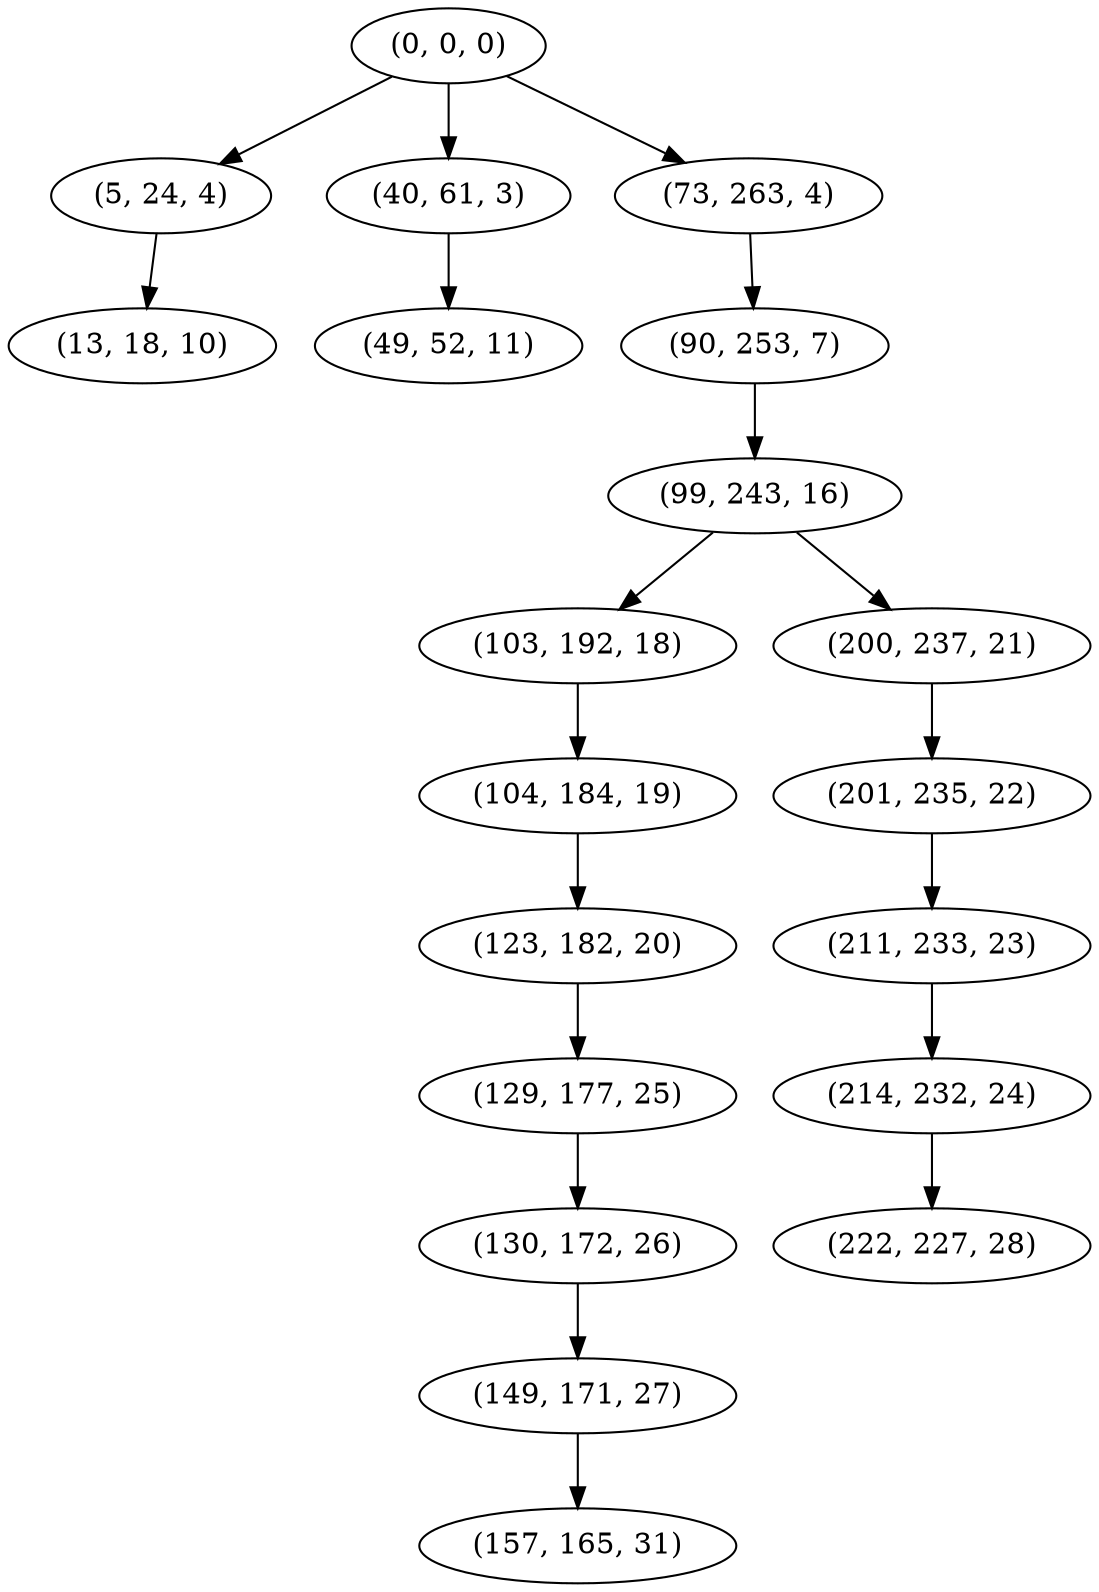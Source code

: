 digraph tree {
    "(0, 0, 0)";
    "(5, 24, 4)";
    "(13, 18, 10)";
    "(40, 61, 3)";
    "(49, 52, 11)";
    "(73, 263, 4)";
    "(90, 253, 7)";
    "(99, 243, 16)";
    "(103, 192, 18)";
    "(104, 184, 19)";
    "(123, 182, 20)";
    "(129, 177, 25)";
    "(130, 172, 26)";
    "(149, 171, 27)";
    "(157, 165, 31)";
    "(200, 237, 21)";
    "(201, 235, 22)";
    "(211, 233, 23)";
    "(214, 232, 24)";
    "(222, 227, 28)";
    "(0, 0, 0)" -> "(5, 24, 4)";
    "(0, 0, 0)" -> "(40, 61, 3)";
    "(0, 0, 0)" -> "(73, 263, 4)";
    "(5, 24, 4)" -> "(13, 18, 10)";
    "(40, 61, 3)" -> "(49, 52, 11)";
    "(73, 263, 4)" -> "(90, 253, 7)";
    "(90, 253, 7)" -> "(99, 243, 16)";
    "(99, 243, 16)" -> "(103, 192, 18)";
    "(99, 243, 16)" -> "(200, 237, 21)";
    "(103, 192, 18)" -> "(104, 184, 19)";
    "(104, 184, 19)" -> "(123, 182, 20)";
    "(123, 182, 20)" -> "(129, 177, 25)";
    "(129, 177, 25)" -> "(130, 172, 26)";
    "(130, 172, 26)" -> "(149, 171, 27)";
    "(149, 171, 27)" -> "(157, 165, 31)";
    "(200, 237, 21)" -> "(201, 235, 22)";
    "(201, 235, 22)" -> "(211, 233, 23)";
    "(211, 233, 23)" -> "(214, 232, 24)";
    "(214, 232, 24)" -> "(222, 227, 28)";
}
